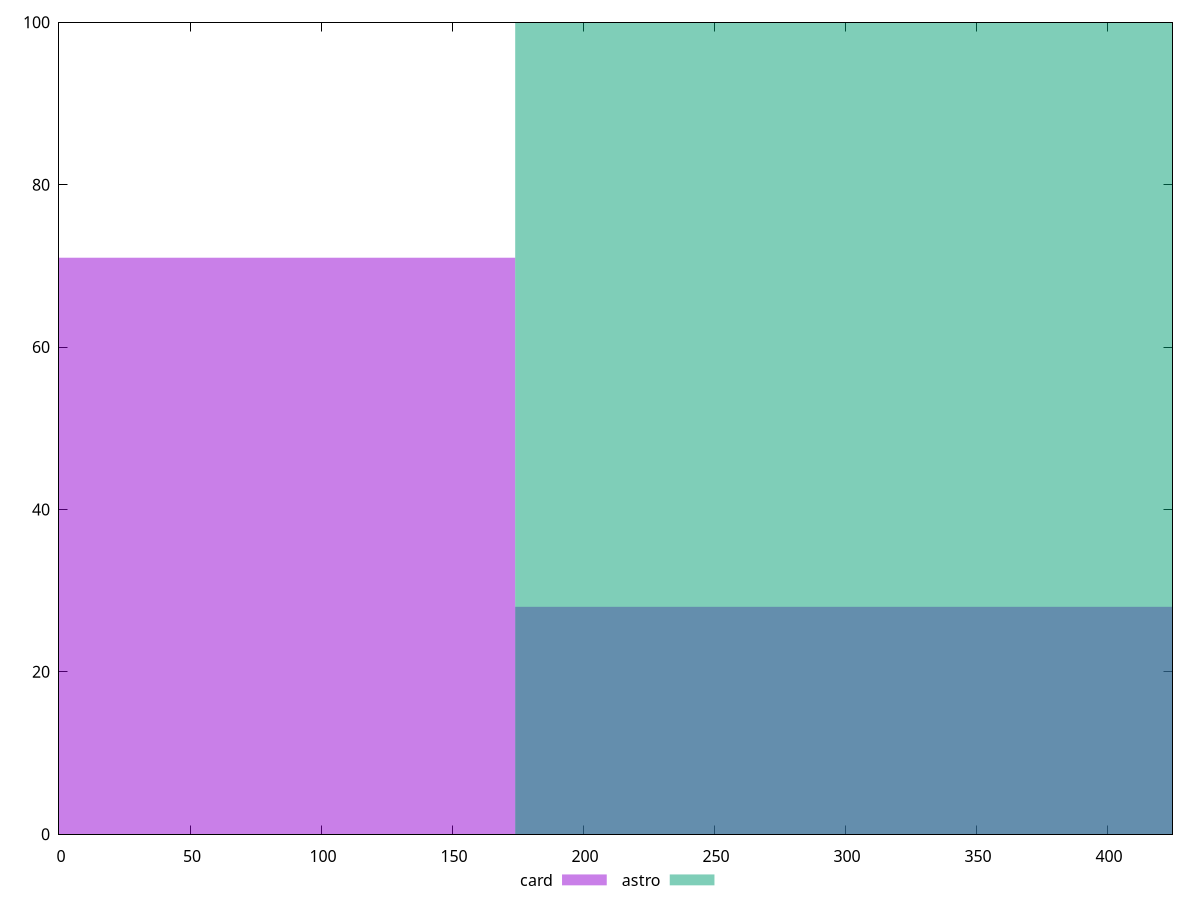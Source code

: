 reset

$card <<EOF
0 71
348.2097816803634 28
EOF

$astro <<EOF
348.2097816803634 100
EOF

set key outside below
set boxwidth 348.2097816803634
set xrange [0:424.95799999999997]
set yrange [0:100]
set trange [0:100]
set style fill transparent solid 0.5 noborder
set terminal svg size 640, 500 enhanced background rgb 'white'
set output "reports/report_00027_2021-02-24T12-40-31.850Z/uses-rel-preconnect/comparison/histogram/2_vs_3.svg"

plot $card title "card" with boxes, \
     $astro title "astro" with boxes

reset

